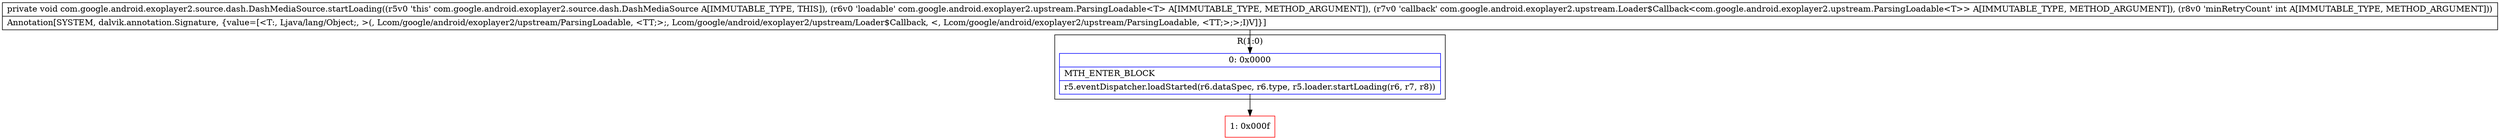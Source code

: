 digraph "CFG forcom.google.android.exoplayer2.source.dash.DashMediaSource.startLoading(Lcom\/google\/android\/exoplayer2\/upstream\/ParsingLoadable;Lcom\/google\/android\/exoplayer2\/upstream\/Loader$Callback;I)V" {
subgraph cluster_Region_1655757071 {
label = "R(1:0)";
node [shape=record,color=blue];
Node_0 [shape=record,label="{0\:\ 0x0000|MTH_ENTER_BLOCK\l|r5.eventDispatcher.loadStarted(r6.dataSpec, r6.type, r5.loader.startLoading(r6, r7, r8))\l}"];
}
Node_1 [shape=record,color=red,label="{1\:\ 0x000f}"];
MethodNode[shape=record,label="{private void com.google.android.exoplayer2.source.dash.DashMediaSource.startLoading((r5v0 'this' com.google.android.exoplayer2.source.dash.DashMediaSource A[IMMUTABLE_TYPE, THIS]), (r6v0 'loadable' com.google.android.exoplayer2.upstream.ParsingLoadable\<T\> A[IMMUTABLE_TYPE, METHOD_ARGUMENT]), (r7v0 'callback' com.google.android.exoplayer2.upstream.Loader$Callback\<com.google.android.exoplayer2.upstream.ParsingLoadable\<T\>\> A[IMMUTABLE_TYPE, METHOD_ARGUMENT]), (r8v0 'minRetryCount' int A[IMMUTABLE_TYPE, METHOD_ARGUMENT]))  | Annotation[SYSTEM, dalvik.annotation.Signature, \{value=[\<T:, Ljava\/lang\/Object;, \>(, Lcom\/google\/android\/exoplayer2\/upstream\/ParsingLoadable, \<TT;\>;, Lcom\/google\/android\/exoplayer2\/upstream\/Loader$Callback, \<, Lcom\/google\/android\/exoplayer2\/upstream\/ParsingLoadable, \<TT;\>;\>;I)V]\}]\l}"];
MethodNode -> Node_0;
Node_0 -> Node_1;
}


